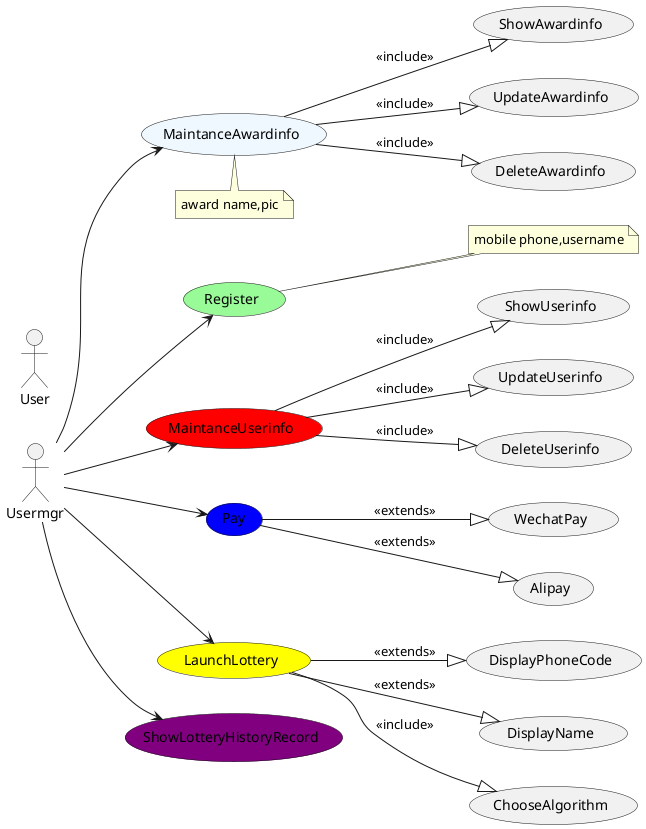 @startuml
'https://plantuml.com/use-case-diagram
left to right direction

actor User
actor Usermgr

usecase (Register) #palegreen
note right of (Register): mobile phone,username
usecase (MaintanceUserinfo) #red
usecase (MaintanceAwardinfo) #aliceblue
note bottom of (MaintanceAwardinfo): award name,pic
usecase (ShowAwardinfo)
usecase (UpdateAwardinfo)
usecase (DeleteAwardinfo)
usecase (ShowUserinfo)
usecase (UpdateUserinfo)
usecase (DeleteUserinfo)
usecase (Pay) #blue
usecase (LaunchLottery) #yellow
usecase (ShowLotteryHistoryRecord)#purple
usecase (DisplayPhoneCode)
usecase (DisplayName)
usecase (ChooseAlgorithm)

Usermgr-->(Register)
Usermgr-->(Pay)

Usermgr-->(MaintanceUserinfo)
Usermgr-->(LaunchLottery)
Usermgr-->(ShowLotteryHistoryRecord)
Usermgr-->(MaintanceAwardinfo)

(Pay)--|>(WechatPay):<<extends>>
(Pay)--|>(Alipay):<<extends>>

(MaintanceAwardinfo)--|>(ShowAwardinfo):<<include>>
(MaintanceAwardinfo)--|>(UpdateAwardinfo):<<include>>
(MaintanceAwardinfo)--|>(DeleteAwardinfo):<<include>>

(MaintanceUserinfo)--|>(ShowUserinfo):<<include>>
(MaintanceUserinfo)--|>(UpdateUserinfo):<<include>>
(MaintanceUserinfo)--|>(DeleteUserinfo):<<include>>


(LaunchLottery)--|>(DisplayName):<<extends>>
(LaunchLottery)--|>(DisplayPhoneCode):<<extends>>
(LaunchLottery)--|>(ChooseAlgorithm):<<include>>
@enduml